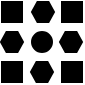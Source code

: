 <mxfile version="10.6.9" type="device"><diagram id="k6fSQVvnpKQT1NIGX8H4" name="Page-1"><mxGraphModel dx="814" dy="467" grid="1" gridSize="10" guides="1" tooltips="1" connect="1" arrows="1" fold="1" page="1" pageScale="1" pageWidth="291" pageHeight="413" math="0" shadow="0"><root><mxCell id="0"/><mxCell id="1" parent="0"/><mxCell id="du7U00w8z1eaWaV3vjVL-1" value="" style="whiteSpace=wrap;html=1;aspect=fixed;fillColor=#000000;" vertex="1" parent="1"><mxGeometry x="120" y="160" width="10" height="10" as="geometry"/></mxCell><mxCell id="du7U00w8z1eaWaV3vjVL-2" value="" style="whiteSpace=wrap;html=1;aspect=fixed;fillColor=#000000;" vertex="1" parent="1"><mxGeometry x="150" y="190" width="10" height="10" as="geometry"/></mxCell><mxCell id="du7U00w8z1eaWaV3vjVL-3" value="" style="whiteSpace=wrap;html=1;aspect=fixed;fillColor=#000000;" vertex="1" parent="1"><mxGeometry x="150" y="160" width="10" height="10" as="geometry"/></mxCell><mxCell id="du7U00w8z1eaWaV3vjVL-4" value="" style="whiteSpace=wrap;html=1;aspect=fixed;fillColor=#000000;" vertex="1" parent="1"><mxGeometry x="120" y="190" width="10" height="10" as="geometry"/></mxCell><mxCell id="du7U00w8z1eaWaV3vjVL-6" value="" style="shape=hexagon;perimeter=hexagonPerimeter2;whiteSpace=wrap;html=1;fillColor=#000000;" vertex="1" parent="1"><mxGeometry x="135" y="160" width="11" height="10" as="geometry"/></mxCell><mxCell id="du7U00w8z1eaWaV3vjVL-7" value="" style="shape=hexagon;perimeter=hexagonPerimeter2;whiteSpace=wrap;html=1;fillColor=#000000;" vertex="1" parent="1"><mxGeometry x="149" y="175" width="11" height="10" as="geometry"/></mxCell><mxCell id="du7U00w8z1eaWaV3vjVL-8" value="" style="shape=hexagon;perimeter=hexagonPerimeter2;whiteSpace=wrap;html=1;fillColor=#000000;" vertex="1" parent="1"><mxGeometry x="134.5" y="190" width="11" height="10" as="geometry"/></mxCell><mxCell id="du7U00w8z1eaWaV3vjVL-9" value="" style="shape=hexagon;perimeter=hexagonPerimeter2;whiteSpace=wrap;html=1;fillColor=#000000;" vertex="1" parent="1"><mxGeometry x="119.5" y="175" width="11" height="10" as="geometry"/></mxCell><mxCell id="du7U00w8z1eaWaV3vjVL-10" value="" style="ellipse;whiteSpace=wrap;html=1;aspect=fixed;fillColor=#000000;" vertex="1" parent="1"><mxGeometry x="135" y="175" width="10" height="10" as="geometry"/></mxCell></root></mxGraphModel></diagram></mxfile>